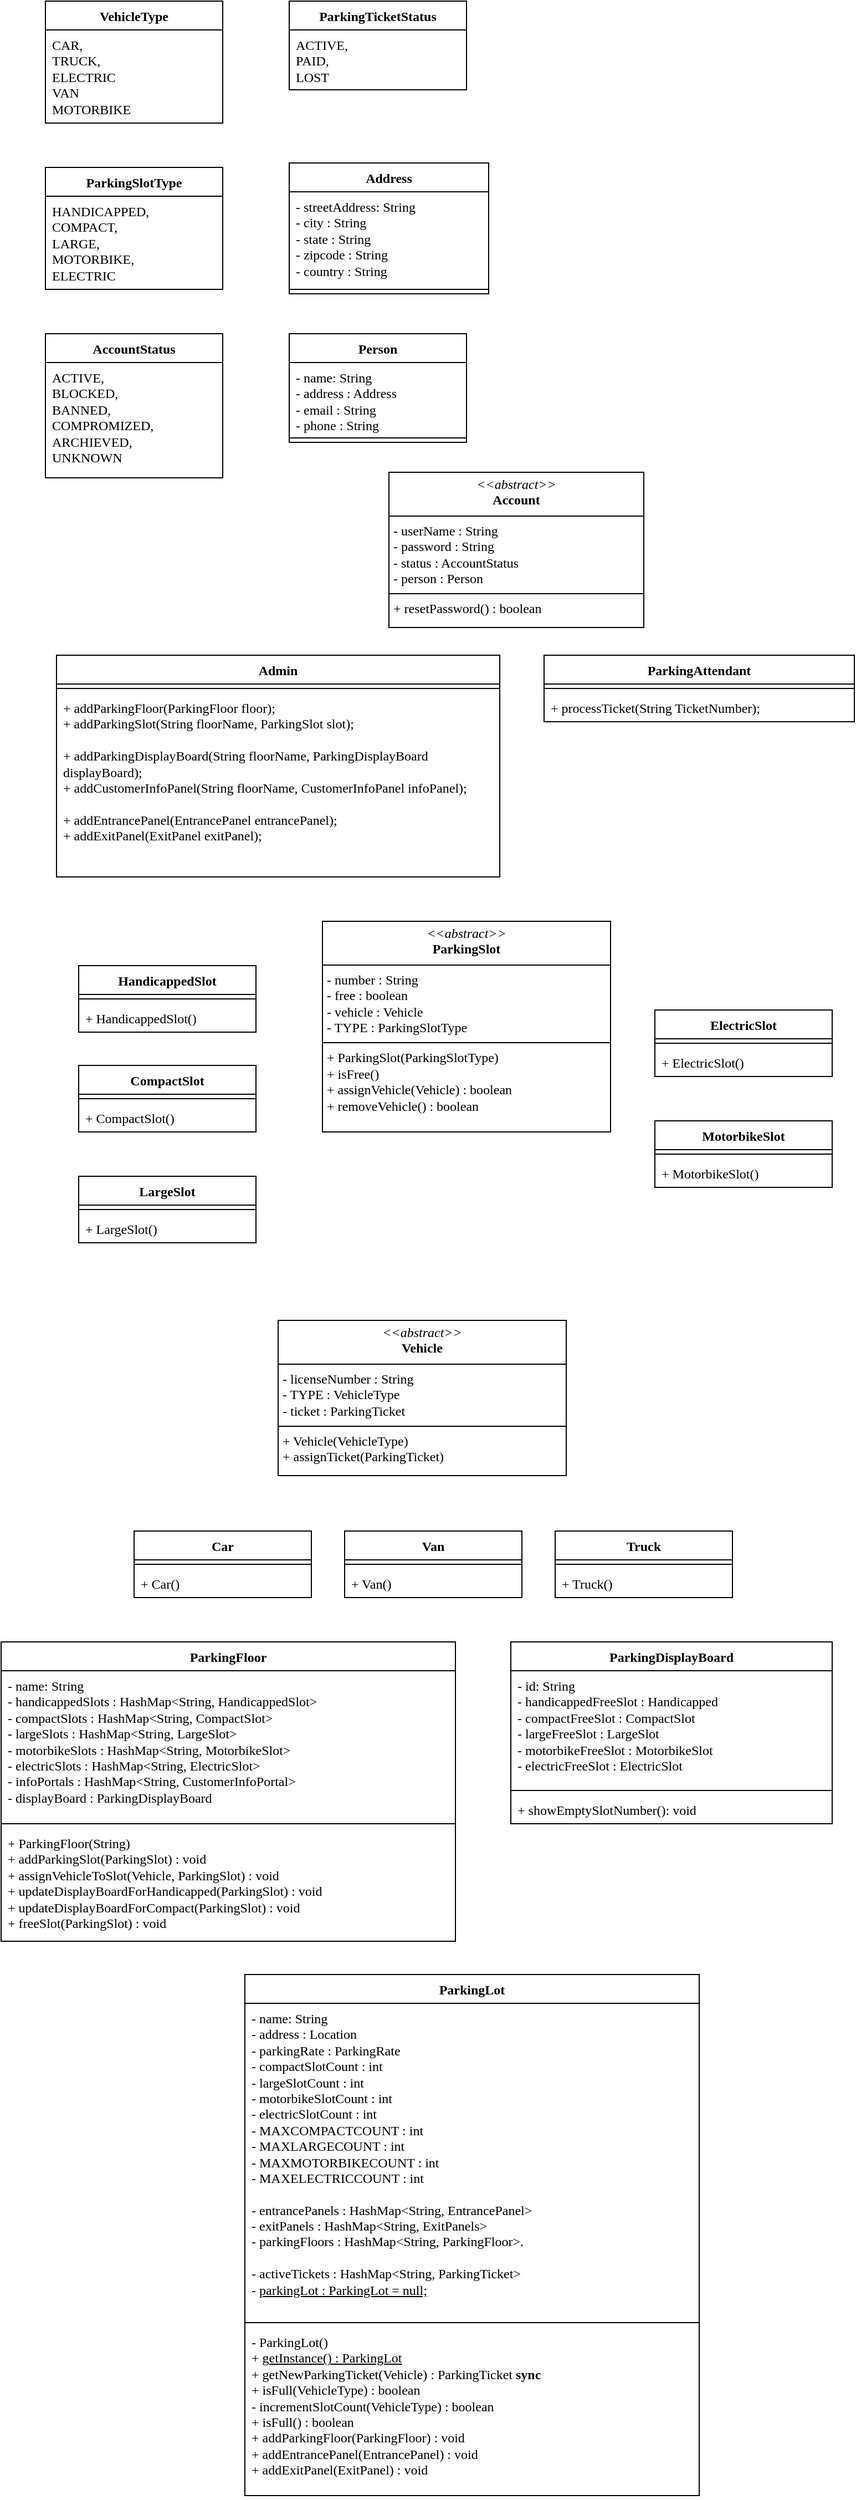 <mxfile version="26.0.16">
  <diagram name="Class Diagram" id="0">
    <mxGraphModel dx="1276" dy="543" grid="1" gridSize="10" guides="1" tooltips="1" connect="1" arrows="1" fold="1" page="1" pageScale="1" pageWidth="827" pageHeight="1169" math="0" shadow="0">
      <root>
        <mxCell id="0" />
        <mxCell id="1" parent="0" />
        <mxCell id="B5GOYlBywToklF38i-Kt-11" value="&lt;font face=&quot;Lucida Console&quot;&gt;VehicleType&lt;/font&gt;" style="swimlane;fontStyle=1;align=center;verticalAlign=top;childLayout=stackLayout;horizontal=1;startSize=26;horizontalStack=0;resizeParent=1;resizeParentMax=0;resizeLast=0;collapsible=1;marginBottom=0;whiteSpace=wrap;html=1;spacingLeft=4;spacingRight=4;fontFamily=Helvetica;fontSize=12;fontColor=default;fillColor=none;gradientColor=none;" vertex="1" parent="1">
          <mxGeometry x="60" y="20" width="160" height="110" as="geometry" />
        </mxCell>
        <mxCell id="B5GOYlBywToklF38i-Kt-12" value="&lt;font face=&quot;Lucida Console&quot;&gt;CAR,&lt;/font&gt;&lt;div&gt;&lt;font face=&quot;Lucida Console&quot;&gt;TRUCK,&lt;/font&gt;&lt;/div&gt;&lt;div&gt;&lt;font face=&quot;Lucida Console&quot;&gt;ELECTRIC&lt;/font&gt;&lt;/div&gt;&lt;div&gt;&lt;font face=&quot;Lucida Console&quot;&gt;VAN&lt;/font&gt;&lt;/div&gt;&lt;div&gt;&lt;font face=&quot;Lucida Console&quot;&gt;MOTORBIKE&lt;/font&gt;&lt;/div&gt;" style="text;strokeColor=none;fillColor=none;align=left;verticalAlign=top;spacingLeft=4;spacingRight=4;overflow=hidden;rotatable=0;points=[[0,0.5],[1,0.5]];portConstraint=eastwest;whiteSpace=wrap;html=1;fontFamily=Helvetica;fontSize=12;fontColor=default;" vertex="1" parent="B5GOYlBywToklF38i-Kt-11">
          <mxGeometry y="26" width="160" height="84" as="geometry" />
        </mxCell>
        <mxCell id="B5GOYlBywToklF38i-Kt-17" value="&lt;font face=&quot;Lucida Console&quot;&gt;ParkingSlotType&lt;/font&gt;" style="swimlane;fontStyle=1;align=center;verticalAlign=top;childLayout=stackLayout;horizontal=1;startSize=26;horizontalStack=0;resizeParent=1;resizeParentMax=0;resizeLast=0;collapsible=1;marginBottom=0;whiteSpace=wrap;html=1;spacingLeft=4;spacingRight=4;fontFamily=Helvetica;fontSize=12;fontColor=default;fillColor=none;gradientColor=none;" vertex="1" parent="1">
          <mxGeometry x="60" y="170" width="160" height="110" as="geometry" />
        </mxCell>
        <mxCell id="B5GOYlBywToklF38i-Kt-18" value="&lt;font face=&quot;Lucida Console&quot;&gt;HANDICAPPED,&lt;/font&gt;&lt;div&gt;&lt;font face=&quot;Lucida Console&quot;&gt;COMPACT,&lt;/font&gt;&lt;/div&gt;&lt;div&gt;&lt;font face=&quot;Lucida Console&quot;&gt;LARGE,&lt;/font&gt;&lt;/div&gt;&lt;div&gt;&lt;font face=&quot;Lucida Console&quot;&gt;MOTORBIKE,&lt;/font&gt;&lt;/div&gt;&lt;div&gt;&lt;font face=&quot;Lucida Console&quot;&gt;ELECTRIC&lt;/font&gt;&lt;/div&gt;" style="text;strokeColor=none;fillColor=none;align=left;verticalAlign=top;spacingLeft=4;spacingRight=4;overflow=hidden;rotatable=0;points=[[0,0.5],[1,0.5]];portConstraint=eastwest;whiteSpace=wrap;html=1;fontFamily=Helvetica;fontSize=12;fontColor=default;" vertex="1" parent="B5GOYlBywToklF38i-Kt-17">
          <mxGeometry y="26" width="160" height="84" as="geometry" />
        </mxCell>
        <mxCell id="B5GOYlBywToklF38i-Kt-19" value="&lt;font face=&quot;Lucida Console&quot;&gt;AccountStatus&lt;/font&gt;" style="swimlane;fontStyle=1;align=center;verticalAlign=top;childLayout=stackLayout;horizontal=1;startSize=26;horizontalStack=0;resizeParent=1;resizeParentMax=0;resizeLast=0;collapsible=1;marginBottom=0;whiteSpace=wrap;html=1;spacingLeft=4;spacingRight=4;fontFamily=Helvetica;fontSize=12;fontColor=default;fillColor=none;gradientColor=none;" vertex="1" parent="1">
          <mxGeometry x="60" y="320" width="160" height="130" as="geometry" />
        </mxCell>
        <mxCell id="B5GOYlBywToklF38i-Kt-20" value="&lt;font face=&quot;Lucida Console&quot;&gt;ACTIVE,&lt;/font&gt;&lt;div&gt;&lt;font face=&quot;Lucida Console&quot;&gt;BLOCKED,&lt;/font&gt;&lt;/div&gt;&lt;div&gt;&lt;font face=&quot;Lucida Console&quot;&gt;BANNED,&lt;/font&gt;&lt;/div&gt;&lt;div&gt;&lt;font face=&quot;Lucida Console&quot;&gt;COMPROMIZED,&lt;/font&gt;&lt;/div&gt;&lt;div&gt;&lt;font face=&quot;Lucida Console&quot;&gt;ARCHIEVED,&lt;/font&gt;&lt;/div&gt;&lt;div&gt;&lt;font face=&quot;Lucida Console&quot;&gt;UNKNOWN&lt;/font&gt;&lt;/div&gt;" style="text;strokeColor=none;fillColor=none;align=left;verticalAlign=top;spacingLeft=4;spacingRight=4;overflow=hidden;rotatable=0;points=[[0,0.5],[1,0.5]];portConstraint=eastwest;whiteSpace=wrap;html=1;fontFamily=Helvetica;fontSize=12;fontColor=default;" vertex="1" parent="B5GOYlBywToklF38i-Kt-19">
          <mxGeometry y="26" width="160" height="104" as="geometry" />
        </mxCell>
        <mxCell id="B5GOYlBywToklF38i-Kt-21" value="&lt;font face=&quot;Lucida Console&quot;&gt;ParkingTicketStatus&lt;/font&gt;" style="swimlane;fontStyle=1;align=center;verticalAlign=top;childLayout=stackLayout;horizontal=1;startSize=26;horizontalStack=0;resizeParent=1;resizeParentMax=0;resizeLast=0;collapsible=1;marginBottom=0;whiteSpace=wrap;html=1;spacingLeft=4;spacingRight=4;fontFamily=Helvetica;fontSize=12;fontColor=default;fillColor=none;gradientColor=none;" vertex="1" parent="1">
          <mxGeometry x="280" y="20" width="160" height="80" as="geometry" />
        </mxCell>
        <mxCell id="B5GOYlBywToklF38i-Kt-22" value="&lt;font face=&quot;Lucida Console&quot;&gt;ACTIVE,&lt;/font&gt;&lt;div&gt;&lt;font face=&quot;Lucida Console&quot;&gt;PAID,&lt;/font&gt;&lt;/div&gt;&lt;div&gt;&lt;font face=&quot;Lucida Console&quot;&gt;LOST&lt;/font&gt;&lt;/div&gt;" style="text;strokeColor=none;fillColor=none;align=left;verticalAlign=top;spacingLeft=4;spacingRight=4;overflow=hidden;rotatable=0;points=[[0,0.5],[1,0.5]];portConstraint=eastwest;whiteSpace=wrap;html=1;fontFamily=Helvetica;fontSize=12;fontColor=default;" vertex="1" parent="B5GOYlBywToklF38i-Kt-21">
          <mxGeometry y="26" width="160" height="54" as="geometry" />
        </mxCell>
        <mxCell id="B5GOYlBywToklF38i-Kt-23" value="&lt;font face=&quot;Lucida Console&quot;&gt;Address&lt;/font&gt;" style="swimlane;fontStyle=1;align=center;verticalAlign=top;childLayout=stackLayout;horizontal=1;startSize=26;horizontalStack=0;resizeParent=1;resizeParentMax=0;resizeLast=0;collapsible=1;marginBottom=0;whiteSpace=wrap;html=1;spacingLeft=4;spacingRight=4;fontFamily=Helvetica;fontSize=12;fontColor=default;fillColor=none;gradientColor=none;" vertex="1" parent="1">
          <mxGeometry x="280" y="166" width="180" height="118" as="geometry" />
        </mxCell>
        <mxCell id="B5GOYlBywToklF38i-Kt-24" value="&lt;font face=&quot;Lucida Console&quot;&gt;- streetAddress: String&lt;/font&gt;&lt;div&gt;&lt;font face=&quot;Lucida Console&quot;&gt;- city : String&lt;/font&gt;&lt;/div&gt;&lt;div&gt;&lt;font face=&quot;Lucida Console&quot;&gt;- state : String&lt;/font&gt;&lt;/div&gt;&lt;div&gt;&lt;font face=&quot;Lucida Console&quot;&gt;- zipcode : String&lt;/font&gt;&lt;/div&gt;&lt;div&gt;&lt;font face=&quot;Lucida Console&quot;&gt;- country : String&lt;/font&gt;&lt;/div&gt;" style="text;strokeColor=none;fillColor=none;align=left;verticalAlign=top;spacingLeft=4;spacingRight=4;overflow=hidden;rotatable=0;points=[[0,0.5],[1,0.5]];portConstraint=eastwest;whiteSpace=wrap;html=1;fontFamily=Helvetica;fontSize=12;fontColor=default;" vertex="1" parent="B5GOYlBywToklF38i-Kt-23">
          <mxGeometry y="26" width="180" height="84" as="geometry" />
        </mxCell>
        <mxCell id="B5GOYlBywToklF38i-Kt-25" value="" style="line;strokeWidth=1;fillColor=none;align=left;verticalAlign=middle;spacingTop=-1;spacingLeft=3;spacingRight=3;rotatable=0;labelPosition=right;points=[];portConstraint=eastwest;strokeColor=inherit;fontFamily=Helvetica;fontSize=12;fontColor=default;" vertex="1" parent="B5GOYlBywToklF38i-Kt-23">
          <mxGeometry y="110" width="180" height="8" as="geometry" />
        </mxCell>
        <mxCell id="B5GOYlBywToklF38i-Kt-27" value="&lt;font face=&quot;Lucida Console&quot;&gt;Person&lt;/font&gt;" style="swimlane;fontStyle=1;align=center;verticalAlign=top;childLayout=stackLayout;horizontal=1;startSize=26;horizontalStack=0;resizeParent=1;resizeParentMax=0;resizeLast=0;collapsible=1;marginBottom=0;whiteSpace=wrap;html=1;spacingLeft=4;spacingRight=4;fontFamily=Helvetica;fontSize=12;fontColor=default;fillColor=none;gradientColor=none;" vertex="1" parent="1">
          <mxGeometry x="280" y="320" width="160" height="98" as="geometry" />
        </mxCell>
        <mxCell id="B5GOYlBywToklF38i-Kt-28" value="&lt;font face=&quot;Lucida Console&quot;&gt;- name: String&lt;/font&gt;&lt;div&gt;&lt;font face=&quot;Lucida Console&quot;&gt;- address : Address&lt;/font&gt;&lt;/div&gt;&lt;div&gt;&lt;font face=&quot;Lucida Console&quot;&gt;- email : String&lt;/font&gt;&lt;/div&gt;&lt;div&gt;&lt;font face=&quot;Lucida Console&quot;&gt;- phone : String&lt;/font&gt;&lt;/div&gt;" style="text;strokeColor=none;fillColor=none;align=left;verticalAlign=top;spacingLeft=4;spacingRight=4;overflow=hidden;rotatable=0;points=[[0,0.5],[1,0.5]];portConstraint=eastwest;whiteSpace=wrap;html=1;fontFamily=Helvetica;fontSize=12;fontColor=default;" vertex="1" parent="B5GOYlBywToklF38i-Kt-27">
          <mxGeometry y="26" width="160" height="64" as="geometry" />
        </mxCell>
        <mxCell id="B5GOYlBywToklF38i-Kt-29" value="" style="line;strokeWidth=1;fillColor=none;align=left;verticalAlign=middle;spacingTop=-1;spacingLeft=3;spacingRight=3;rotatable=0;labelPosition=right;points=[];portConstraint=eastwest;strokeColor=inherit;fontFamily=Helvetica;fontSize=12;fontColor=default;" vertex="1" parent="B5GOYlBywToklF38i-Kt-27">
          <mxGeometry y="90" width="160" height="8" as="geometry" />
        </mxCell>
        <mxCell id="B5GOYlBywToklF38i-Kt-31" value="&lt;font face=&quot;Lucida Console&quot;&gt;ParkingAttendant&lt;/font&gt;" style="swimlane;fontStyle=1;align=center;verticalAlign=top;childLayout=stackLayout;horizontal=1;startSize=26;horizontalStack=0;resizeParent=1;resizeParentMax=0;resizeLast=0;collapsible=1;marginBottom=0;whiteSpace=wrap;html=1;spacingLeft=4;spacingRight=4;fontFamily=Helvetica;fontSize=12;fontColor=default;fillColor=none;gradientColor=none;" vertex="1" parent="1">
          <mxGeometry x="510" y="610" width="280" height="60" as="geometry" />
        </mxCell>
        <mxCell id="B5GOYlBywToklF38i-Kt-33" value="" style="line;strokeWidth=1;fillColor=none;align=left;verticalAlign=middle;spacingTop=-1;spacingLeft=3;spacingRight=3;rotatable=0;labelPosition=right;points=[];portConstraint=eastwest;strokeColor=inherit;fontFamily=Helvetica;fontSize=12;fontColor=default;" vertex="1" parent="B5GOYlBywToklF38i-Kt-31">
          <mxGeometry y="26" width="280" height="8" as="geometry" />
        </mxCell>
        <mxCell id="B5GOYlBywToklF38i-Kt-34" value="&lt;font face=&quot;Lucida Console&quot;&gt;+ processTicket(String TicketNumber);&lt;/font&gt;" style="text;strokeColor=none;fillColor=none;align=left;verticalAlign=top;spacingLeft=4;spacingRight=4;overflow=hidden;rotatable=0;points=[[0,0.5],[1,0.5]];portConstraint=eastwest;whiteSpace=wrap;html=1;fontFamily=Helvetica;fontSize=12;fontColor=default;" vertex="1" parent="B5GOYlBywToklF38i-Kt-31">
          <mxGeometry y="34" width="280" height="26" as="geometry" />
        </mxCell>
        <mxCell id="B5GOYlBywToklF38i-Kt-35" value="&lt;p style=&quot;margin:0px;margin-top:4px;text-align:center;&quot;&gt;&lt;font face=&quot;Lucida Console&quot;&gt;&lt;i&gt;&amp;lt;&amp;lt;abstract&amp;gt;&amp;gt;&lt;/i&gt;&lt;br&gt;&lt;b&gt;Account&lt;/b&gt;&lt;/font&gt;&lt;/p&gt;&lt;hr size=&quot;1&quot; style=&quot;border-style:solid;&quot;&gt;&lt;p style=&quot;margin:0px;margin-left:4px;&quot;&gt;&lt;font face=&quot;Lucida Console&quot;&gt;- userName : String&lt;br&gt;- password : String&lt;/font&gt;&lt;/p&gt;&lt;p style=&quot;margin:0px;margin-left:4px;&quot;&gt;&lt;font face=&quot;Lucida Console&quot;&gt;- status : AccountStatus&lt;/font&gt;&lt;/p&gt;&lt;p style=&quot;margin:0px;margin-left:4px;&quot;&gt;&lt;font face=&quot;Lucida Console&quot;&gt;- person : Person&lt;/font&gt;&lt;/p&gt;&lt;hr size=&quot;1&quot; style=&quot;border-style:solid;&quot;&gt;&lt;p style=&quot;margin:0px;margin-left:4px;&quot;&gt;&lt;font face=&quot;Lucida Console&quot;&gt;+ resetPassword() : boolean&lt;/font&gt;&lt;/p&gt;" style="verticalAlign=top;align=left;overflow=fill;html=1;whiteSpace=wrap;spacingLeft=4;spacingRight=4;fontFamily=Helvetica;fontSize=12;fontColor=default;fillColor=none;gradientColor=none;" vertex="1" parent="1">
          <mxGeometry x="370" y="445" width="230" height="140" as="geometry" />
        </mxCell>
        <mxCell id="B5GOYlBywToklF38i-Kt-36" value="&lt;font face=&quot;Lucida Console&quot;&gt;Admin&lt;/font&gt;" style="swimlane;fontStyle=1;align=center;verticalAlign=top;childLayout=stackLayout;horizontal=1;startSize=26;horizontalStack=0;resizeParent=1;resizeParentMax=0;resizeLast=0;collapsible=1;marginBottom=0;whiteSpace=wrap;html=1;spacingLeft=4;spacingRight=4;fontFamily=Helvetica;fontSize=12;fontColor=default;fillColor=none;gradientColor=none;" vertex="1" parent="1">
          <mxGeometry x="70" y="610" width="400" height="200" as="geometry" />
        </mxCell>
        <mxCell id="B5GOYlBywToklF38i-Kt-38" value="" style="line;strokeWidth=1;fillColor=none;align=left;verticalAlign=middle;spacingTop=-1;spacingLeft=3;spacingRight=3;rotatable=0;labelPosition=right;points=[];portConstraint=eastwest;strokeColor=inherit;fontFamily=Helvetica;fontSize=12;fontColor=default;" vertex="1" parent="B5GOYlBywToklF38i-Kt-36">
          <mxGeometry y="26" width="400" height="8" as="geometry" />
        </mxCell>
        <mxCell id="B5GOYlBywToklF38i-Kt-39" value="&lt;font face=&quot;Lucida Console&quot;&gt;+ addParkingFloor(ParkingFloor floor);&lt;/font&gt;&lt;div&gt;&lt;font face=&quot;Lucida Console&quot;&gt;+ addParkingSlot(String floorName, ParkingSlot slot);&lt;/font&gt;&lt;/div&gt;&lt;div&gt;&lt;font face=&quot;Lucida Console&quot;&gt;&lt;br&gt;&lt;/font&gt;&lt;/div&gt;&lt;div&gt;&lt;font face=&quot;Lucida Console&quot;&gt;+ addParkingDisplayBoard(String floorName, ParkingDisplayBoard displayBoard);&lt;/font&gt;&lt;/div&gt;&lt;div&gt;&lt;font face=&quot;Lucida Console&quot;&gt;+ addCustomerInfoPanel(String floorName, CustomerInfoPanel infoPanel);&lt;/font&gt;&lt;/div&gt;&lt;div&gt;&lt;font face=&quot;Lucida Console&quot;&gt;&lt;br&gt;&lt;/font&gt;&lt;/div&gt;&lt;div&gt;&lt;font face=&quot;Lucida Console&quot;&gt;+ addEntrancePanel(EntrancePanel entrancePanel);&lt;/font&gt;&lt;/div&gt;&lt;div&gt;&lt;font face=&quot;Lucida Console&quot;&gt;+ addExitPanel(ExitPanel exitPanel);&lt;/font&gt;&lt;/div&gt;" style="text;strokeColor=none;fillColor=none;align=left;verticalAlign=top;spacingLeft=4;spacingRight=4;overflow=hidden;rotatable=0;points=[[0,0.5],[1,0.5]];portConstraint=eastwest;whiteSpace=wrap;html=1;fontFamily=Helvetica;fontSize=12;fontColor=default;" vertex="1" parent="B5GOYlBywToklF38i-Kt-36">
          <mxGeometry y="34" width="400" height="166" as="geometry" />
        </mxCell>
        <mxCell id="B5GOYlBywToklF38i-Kt-40" value="&lt;p style=&quot;margin:0px;margin-top:4px;text-align:center;&quot;&gt;&lt;font face=&quot;Lucida Console&quot;&gt;&lt;i&gt;&amp;lt;&amp;lt;abstract&amp;gt;&amp;gt;&lt;/i&gt;&lt;br&gt;&lt;b&gt;ParkingSlot&lt;/b&gt;&lt;/font&gt;&lt;/p&gt;&lt;hr size=&quot;1&quot; style=&quot;border-style:solid;&quot;&gt;&lt;p style=&quot;margin:0px;margin-left:4px;&quot;&gt;&lt;font face=&quot;Lucida Console&quot;&gt;- number : String&lt;/font&gt;&lt;/p&gt;&lt;p style=&quot;margin:0px;margin-left:4px;&quot;&gt;&lt;font face=&quot;Lucida Console&quot;&gt;- free : boolean&lt;/font&gt;&lt;/p&gt;&lt;p style=&quot;margin:0px;margin-left:4px;&quot;&gt;&lt;font face=&quot;Lucida Console&quot;&gt;- vehicle : Vehicle&lt;/font&gt;&lt;/p&gt;&lt;p style=&quot;margin:0px;margin-left:4px;&quot;&gt;&lt;font face=&quot;Lucida Console&quot;&gt;- TYPE : ParkingSlotType&lt;/font&gt;&lt;/p&gt;&lt;hr size=&quot;1&quot; style=&quot;border-style:solid;&quot;&gt;&lt;p style=&quot;margin:0px;margin-left:4px;&quot;&gt;&lt;font face=&quot;Lucida Console&quot;&gt;+ ParkingSlot(ParkingSlotType)&lt;/font&gt;&lt;/p&gt;&lt;p style=&quot;margin:0px;margin-left:4px;&quot;&gt;&lt;font face=&quot;Lucida Console&quot;&gt;+ isFree()&lt;/font&gt;&lt;/p&gt;&lt;p style=&quot;margin:0px;margin-left:4px;&quot;&gt;&lt;font face=&quot;Lucida Console&quot;&gt;+ assignVehicle(Vehicle) : boolean&lt;/font&gt;&lt;/p&gt;&lt;p style=&quot;margin:0px;margin-left:4px;&quot;&gt;&lt;font face=&quot;Lucida Console&quot;&gt;+ removeVehicle() : boolean&lt;/font&gt;&lt;/p&gt;&lt;p style=&quot;margin:0px;margin-left:4px;&quot;&gt;&lt;font face=&quot;Lucida Console&quot;&gt;&lt;br&gt;&lt;/font&gt;&lt;/p&gt;&lt;p style=&quot;margin:0px;margin-left:4px;&quot;&gt;&lt;font face=&quot;Lucida Console&quot;&gt;&lt;br&gt;&lt;/font&gt;&lt;/p&gt;" style="verticalAlign=top;align=left;overflow=fill;html=1;whiteSpace=wrap;spacingLeft=4;spacingRight=4;fontFamily=Helvetica;fontSize=12;fontColor=default;fillColor=none;gradientColor=none;" vertex="1" parent="1">
          <mxGeometry x="310" y="850" width="260" height="190" as="geometry" />
        </mxCell>
        <mxCell id="B5GOYlBywToklF38i-Kt-41" value="&lt;font face=&quot;Lucida Console&quot;&gt;HandicappedSlot&lt;/font&gt;" style="swimlane;fontStyle=1;align=center;verticalAlign=top;childLayout=stackLayout;horizontal=1;startSize=26;horizontalStack=0;resizeParent=1;resizeParentMax=0;resizeLast=0;collapsible=1;marginBottom=0;whiteSpace=wrap;html=1;spacingLeft=4;spacingRight=4;fontFamily=Helvetica;fontSize=12;fontColor=default;fillColor=none;gradientColor=none;" vertex="1" parent="1">
          <mxGeometry x="90" y="890" width="160" height="60" as="geometry" />
        </mxCell>
        <mxCell id="B5GOYlBywToklF38i-Kt-43" value="" style="line;strokeWidth=1;fillColor=none;align=left;verticalAlign=middle;spacingTop=-1;spacingLeft=3;spacingRight=3;rotatable=0;labelPosition=right;points=[];portConstraint=eastwest;strokeColor=inherit;fontFamily=Helvetica;fontSize=12;fontColor=default;" vertex="1" parent="B5GOYlBywToklF38i-Kt-41">
          <mxGeometry y="26" width="160" height="8" as="geometry" />
        </mxCell>
        <mxCell id="B5GOYlBywToklF38i-Kt-44" value="&lt;font face=&quot;Lucida Console&quot;&gt;+ HandicappedSlot()&lt;/font&gt;" style="text;strokeColor=none;fillColor=none;align=left;verticalAlign=top;spacingLeft=4;spacingRight=4;overflow=hidden;rotatable=0;points=[[0,0.5],[1,0.5]];portConstraint=eastwest;whiteSpace=wrap;html=1;fontFamily=Helvetica;fontSize=12;fontColor=default;" vertex="1" parent="B5GOYlBywToklF38i-Kt-41">
          <mxGeometry y="34" width="160" height="26" as="geometry" />
        </mxCell>
        <mxCell id="B5GOYlBywToklF38i-Kt-45" value="&lt;font face=&quot;Lucida Console&quot;&gt;CompactSlot&lt;/font&gt;" style="swimlane;fontStyle=1;align=center;verticalAlign=top;childLayout=stackLayout;horizontal=1;startSize=26;horizontalStack=0;resizeParent=1;resizeParentMax=0;resizeLast=0;collapsible=1;marginBottom=0;whiteSpace=wrap;html=1;spacingLeft=4;spacingRight=4;fontFamily=Helvetica;fontSize=12;fontColor=default;fillColor=none;gradientColor=none;" vertex="1" parent="1">
          <mxGeometry x="90" y="980" width="160" height="60" as="geometry" />
        </mxCell>
        <mxCell id="B5GOYlBywToklF38i-Kt-46" value="" style="line;strokeWidth=1;fillColor=none;align=left;verticalAlign=middle;spacingTop=-1;spacingLeft=3;spacingRight=3;rotatable=0;labelPosition=right;points=[];portConstraint=eastwest;strokeColor=inherit;fontFamily=Helvetica;fontSize=12;fontColor=default;" vertex="1" parent="B5GOYlBywToklF38i-Kt-45">
          <mxGeometry y="26" width="160" height="8" as="geometry" />
        </mxCell>
        <mxCell id="B5GOYlBywToklF38i-Kt-47" value="&lt;font face=&quot;Lucida Console&quot;&gt;+ CompactSlot()&lt;/font&gt;" style="text;strokeColor=none;fillColor=none;align=left;verticalAlign=top;spacingLeft=4;spacingRight=4;overflow=hidden;rotatable=0;points=[[0,0.5],[1,0.5]];portConstraint=eastwest;whiteSpace=wrap;html=1;fontFamily=Helvetica;fontSize=12;fontColor=default;" vertex="1" parent="B5GOYlBywToklF38i-Kt-45">
          <mxGeometry y="34" width="160" height="26" as="geometry" />
        </mxCell>
        <mxCell id="B5GOYlBywToklF38i-Kt-48" value="&lt;font face=&quot;Lucida Console&quot;&gt;LargeSlot&lt;/font&gt;" style="swimlane;fontStyle=1;align=center;verticalAlign=top;childLayout=stackLayout;horizontal=1;startSize=26;horizontalStack=0;resizeParent=1;resizeParentMax=0;resizeLast=0;collapsible=1;marginBottom=0;whiteSpace=wrap;html=1;spacingLeft=4;spacingRight=4;fontFamily=Helvetica;fontSize=12;fontColor=default;fillColor=none;gradientColor=none;" vertex="1" parent="1">
          <mxGeometry x="90" y="1080" width="160" height="60" as="geometry" />
        </mxCell>
        <mxCell id="B5GOYlBywToklF38i-Kt-49" value="" style="line;strokeWidth=1;fillColor=none;align=left;verticalAlign=middle;spacingTop=-1;spacingLeft=3;spacingRight=3;rotatable=0;labelPosition=right;points=[];portConstraint=eastwest;strokeColor=inherit;fontFamily=Helvetica;fontSize=12;fontColor=default;" vertex="1" parent="B5GOYlBywToklF38i-Kt-48">
          <mxGeometry y="26" width="160" height="8" as="geometry" />
        </mxCell>
        <mxCell id="B5GOYlBywToklF38i-Kt-50" value="&lt;font face=&quot;Lucida Console&quot;&gt;+ LargeSlot()&lt;/font&gt;" style="text;strokeColor=none;fillColor=none;align=left;verticalAlign=top;spacingLeft=4;spacingRight=4;overflow=hidden;rotatable=0;points=[[0,0.5],[1,0.5]];portConstraint=eastwest;whiteSpace=wrap;html=1;fontFamily=Helvetica;fontSize=12;fontColor=default;" vertex="1" parent="B5GOYlBywToklF38i-Kt-48">
          <mxGeometry y="34" width="160" height="26" as="geometry" />
        </mxCell>
        <mxCell id="B5GOYlBywToklF38i-Kt-51" value="&lt;font face=&quot;Lucida Console&quot;&gt;MotorbikeSlot&lt;/font&gt;" style="swimlane;fontStyle=1;align=center;verticalAlign=top;childLayout=stackLayout;horizontal=1;startSize=26;horizontalStack=0;resizeParent=1;resizeParentMax=0;resizeLast=0;collapsible=1;marginBottom=0;whiteSpace=wrap;html=1;spacingLeft=4;spacingRight=4;fontFamily=Helvetica;fontSize=12;fontColor=default;fillColor=none;gradientColor=none;" vertex="1" parent="1">
          <mxGeometry x="610" y="1030" width="160" height="60" as="geometry" />
        </mxCell>
        <mxCell id="B5GOYlBywToklF38i-Kt-52" value="" style="line;strokeWidth=1;fillColor=none;align=left;verticalAlign=middle;spacingTop=-1;spacingLeft=3;spacingRight=3;rotatable=0;labelPosition=right;points=[];portConstraint=eastwest;strokeColor=inherit;fontFamily=Helvetica;fontSize=12;fontColor=default;" vertex="1" parent="B5GOYlBywToklF38i-Kt-51">
          <mxGeometry y="26" width="160" height="8" as="geometry" />
        </mxCell>
        <mxCell id="B5GOYlBywToklF38i-Kt-53" value="&lt;font face=&quot;Lucida Console&quot;&gt;+ MotorbikeSlot()&lt;/font&gt;" style="text;strokeColor=none;fillColor=none;align=left;verticalAlign=top;spacingLeft=4;spacingRight=4;overflow=hidden;rotatable=0;points=[[0,0.5],[1,0.5]];portConstraint=eastwest;whiteSpace=wrap;html=1;fontFamily=Helvetica;fontSize=12;fontColor=default;" vertex="1" parent="B5GOYlBywToklF38i-Kt-51">
          <mxGeometry y="34" width="160" height="26" as="geometry" />
        </mxCell>
        <mxCell id="B5GOYlBywToklF38i-Kt-54" value="&lt;font face=&quot;Lucida Console&quot;&gt;ElectricSlot&lt;/font&gt;" style="swimlane;fontStyle=1;align=center;verticalAlign=top;childLayout=stackLayout;horizontal=1;startSize=26;horizontalStack=0;resizeParent=1;resizeParentMax=0;resizeLast=0;collapsible=1;marginBottom=0;whiteSpace=wrap;html=1;spacingLeft=4;spacingRight=4;fontFamily=Helvetica;fontSize=12;fontColor=default;fillColor=none;gradientColor=none;" vertex="1" parent="1">
          <mxGeometry x="610" y="930" width="160" height="60" as="geometry" />
        </mxCell>
        <mxCell id="B5GOYlBywToklF38i-Kt-55" value="" style="line;strokeWidth=1;fillColor=none;align=left;verticalAlign=middle;spacingTop=-1;spacingLeft=3;spacingRight=3;rotatable=0;labelPosition=right;points=[];portConstraint=eastwest;strokeColor=inherit;fontFamily=Helvetica;fontSize=12;fontColor=default;" vertex="1" parent="B5GOYlBywToklF38i-Kt-54">
          <mxGeometry y="26" width="160" height="8" as="geometry" />
        </mxCell>
        <mxCell id="B5GOYlBywToklF38i-Kt-56" value="&lt;font face=&quot;Lucida Console&quot;&gt;+ ElectricSlot()&lt;/font&gt;" style="text;strokeColor=none;fillColor=none;align=left;verticalAlign=top;spacingLeft=4;spacingRight=4;overflow=hidden;rotatable=0;points=[[0,0.5],[1,0.5]];portConstraint=eastwest;whiteSpace=wrap;html=1;fontFamily=Helvetica;fontSize=12;fontColor=default;" vertex="1" parent="B5GOYlBywToklF38i-Kt-54">
          <mxGeometry y="34" width="160" height="26" as="geometry" />
        </mxCell>
        <mxCell id="B5GOYlBywToklF38i-Kt-57" value="&lt;p style=&quot;margin:0px;margin-top:4px;text-align:center;&quot;&gt;&lt;font face=&quot;Lucida Console&quot;&gt;&lt;i&gt;&amp;lt;&amp;lt;abstract&amp;gt;&amp;gt;&lt;/i&gt;&lt;br&gt;&lt;b&gt;Vehicle&lt;/b&gt;&lt;/font&gt;&lt;/p&gt;&lt;hr size=&quot;1&quot; style=&quot;border-style:solid;&quot;&gt;&lt;p style=&quot;margin:0px;margin-left:4px;&quot;&gt;&lt;font face=&quot;Lucida Console&quot;&gt;- licenseNumber : String&lt;br&gt;&lt;/font&gt;&lt;/p&gt;&lt;p style=&quot;margin:0px;margin-left:4px;&quot;&gt;&lt;font face=&quot;Lucida Console&quot;&gt;- TYPE : VehicleType&lt;/font&gt;&lt;/p&gt;&lt;p style=&quot;margin:0px;margin-left:4px;&quot;&gt;&lt;font face=&quot;Lucida Console&quot;&gt;- ticket : ParkingTicket&lt;/font&gt;&lt;/p&gt;&lt;hr size=&quot;1&quot; style=&quot;border-style:solid;&quot;&gt;&lt;p style=&quot;margin:0px;margin-left:4px;&quot;&gt;&lt;font face=&quot;Lucida Console&quot;&gt;+ Vehicle(VehicleType)&lt;/font&gt;&lt;/p&gt;&lt;p style=&quot;margin:0px;margin-left:4px;&quot;&gt;&lt;font face=&quot;Lucida Console&quot;&gt;+ assignTicket(ParkingTicket)&lt;/font&gt;&lt;/p&gt;&lt;p style=&quot;margin:0px;margin-left:4px;&quot;&gt;&lt;font face=&quot;Lucida Console&quot;&gt;&lt;br&gt;&lt;/font&gt;&lt;/p&gt;" style="verticalAlign=top;align=left;overflow=fill;html=1;whiteSpace=wrap;spacingLeft=4;spacingRight=4;fontFamily=Helvetica;fontSize=12;fontColor=default;fillColor=none;gradientColor=none;" vertex="1" parent="1">
          <mxGeometry x="270" y="1210" width="260" height="140" as="geometry" />
        </mxCell>
        <mxCell id="B5GOYlBywToklF38i-Kt-58" value="&lt;font face=&quot;Lucida Console&quot;&gt;Car&lt;/font&gt;" style="swimlane;fontStyle=1;align=center;verticalAlign=top;childLayout=stackLayout;horizontal=1;startSize=26;horizontalStack=0;resizeParent=1;resizeParentMax=0;resizeLast=0;collapsible=1;marginBottom=0;whiteSpace=wrap;html=1;spacingLeft=4;spacingRight=4;fontFamily=Helvetica;fontSize=12;fontColor=default;fillColor=none;gradientColor=none;" vertex="1" parent="1">
          <mxGeometry x="140" y="1400" width="160" height="60" as="geometry" />
        </mxCell>
        <mxCell id="B5GOYlBywToklF38i-Kt-60" value="" style="line;strokeWidth=1;fillColor=none;align=left;verticalAlign=middle;spacingTop=-1;spacingLeft=3;spacingRight=3;rotatable=0;labelPosition=right;points=[];portConstraint=eastwest;strokeColor=inherit;fontFamily=Helvetica;fontSize=12;fontColor=default;" vertex="1" parent="B5GOYlBywToklF38i-Kt-58">
          <mxGeometry y="26" width="160" height="8" as="geometry" />
        </mxCell>
        <mxCell id="B5GOYlBywToklF38i-Kt-61" value="&lt;font face=&quot;Lucida Console&quot;&gt;+ Car()&lt;/font&gt;" style="text;strokeColor=none;fillColor=none;align=left;verticalAlign=top;spacingLeft=4;spacingRight=4;overflow=hidden;rotatable=0;points=[[0,0.5],[1,0.5]];portConstraint=eastwest;whiteSpace=wrap;html=1;fontFamily=Helvetica;fontSize=12;fontColor=default;" vertex="1" parent="B5GOYlBywToklF38i-Kt-58">
          <mxGeometry y="34" width="160" height="26" as="geometry" />
        </mxCell>
        <mxCell id="B5GOYlBywToklF38i-Kt-62" value="&lt;font face=&quot;Lucida Console&quot;&gt;Van&lt;/font&gt;" style="swimlane;fontStyle=1;align=center;verticalAlign=top;childLayout=stackLayout;horizontal=1;startSize=26;horizontalStack=0;resizeParent=1;resizeParentMax=0;resizeLast=0;collapsible=1;marginBottom=0;whiteSpace=wrap;html=1;spacingLeft=4;spacingRight=4;fontFamily=Helvetica;fontSize=12;fontColor=default;fillColor=none;gradientColor=none;" vertex="1" parent="1">
          <mxGeometry x="330" y="1400" width="160" height="60" as="geometry" />
        </mxCell>
        <mxCell id="B5GOYlBywToklF38i-Kt-63" value="" style="line;strokeWidth=1;fillColor=none;align=left;verticalAlign=middle;spacingTop=-1;spacingLeft=3;spacingRight=3;rotatable=0;labelPosition=right;points=[];portConstraint=eastwest;strokeColor=inherit;fontFamily=Helvetica;fontSize=12;fontColor=default;" vertex="1" parent="B5GOYlBywToklF38i-Kt-62">
          <mxGeometry y="26" width="160" height="8" as="geometry" />
        </mxCell>
        <mxCell id="B5GOYlBywToklF38i-Kt-64" value="&lt;font face=&quot;Lucida Console&quot;&gt;+ Van()&lt;/font&gt;" style="text;strokeColor=none;fillColor=none;align=left;verticalAlign=top;spacingLeft=4;spacingRight=4;overflow=hidden;rotatable=0;points=[[0,0.5],[1,0.5]];portConstraint=eastwest;whiteSpace=wrap;html=1;fontFamily=Helvetica;fontSize=12;fontColor=default;" vertex="1" parent="B5GOYlBywToklF38i-Kt-62">
          <mxGeometry y="34" width="160" height="26" as="geometry" />
        </mxCell>
        <mxCell id="B5GOYlBywToklF38i-Kt-65" value="&lt;font face=&quot;Lucida Console&quot;&gt;Truck&lt;/font&gt;" style="swimlane;fontStyle=1;align=center;verticalAlign=top;childLayout=stackLayout;horizontal=1;startSize=26;horizontalStack=0;resizeParent=1;resizeParentMax=0;resizeLast=0;collapsible=1;marginBottom=0;whiteSpace=wrap;html=1;spacingLeft=4;spacingRight=4;fontFamily=Helvetica;fontSize=12;fontColor=default;fillColor=none;gradientColor=none;" vertex="1" parent="1">
          <mxGeometry x="520" y="1400" width="160" height="60" as="geometry" />
        </mxCell>
        <mxCell id="B5GOYlBywToklF38i-Kt-66" value="" style="line;strokeWidth=1;fillColor=none;align=left;verticalAlign=middle;spacingTop=-1;spacingLeft=3;spacingRight=3;rotatable=0;labelPosition=right;points=[];portConstraint=eastwest;strokeColor=inherit;fontFamily=Helvetica;fontSize=12;fontColor=default;" vertex="1" parent="B5GOYlBywToklF38i-Kt-65">
          <mxGeometry y="26" width="160" height="8" as="geometry" />
        </mxCell>
        <mxCell id="B5GOYlBywToklF38i-Kt-67" value="&lt;font face=&quot;Lucida Console&quot;&gt;+ Truck()&lt;/font&gt;" style="text;strokeColor=none;fillColor=none;align=left;verticalAlign=top;spacingLeft=4;spacingRight=4;overflow=hidden;rotatable=0;points=[[0,0.5],[1,0.5]];portConstraint=eastwest;whiteSpace=wrap;html=1;fontFamily=Helvetica;fontSize=12;fontColor=default;" vertex="1" parent="B5GOYlBywToklF38i-Kt-65">
          <mxGeometry y="34" width="160" height="26" as="geometry" />
        </mxCell>
        <mxCell id="B5GOYlBywToklF38i-Kt-68" value="&lt;font face=&quot;Lucida Console&quot;&gt;ParkingFloor&lt;/font&gt;" style="swimlane;fontStyle=1;align=center;verticalAlign=top;childLayout=stackLayout;horizontal=1;startSize=26;horizontalStack=0;resizeParent=1;resizeParentMax=0;resizeLast=0;collapsible=1;marginBottom=0;whiteSpace=wrap;html=1;spacingLeft=4;spacingRight=4;fontFamily=Helvetica;fontSize=12;fontColor=default;fillColor=none;gradientColor=none;" vertex="1" parent="1">
          <mxGeometry x="20" y="1500" width="410" height="270" as="geometry" />
        </mxCell>
        <mxCell id="B5GOYlBywToklF38i-Kt-69" value="&lt;font face=&quot;Lucida Console&quot;&gt;- name: String&lt;/font&gt;&lt;div&gt;&lt;font face=&quot;Lucida Console&quot;&gt;- handicappedSlots : HashMap&amp;lt;String, HandicappedSlot&amp;gt;&lt;/font&gt;&lt;/div&gt;&lt;div&gt;&lt;font face=&quot;Lucida Console&quot;&gt;- compactSlots : HashMap&amp;lt;String, CompactSlot&amp;gt;&lt;/font&gt;&lt;/div&gt;&lt;div&gt;&lt;font face=&quot;Lucida Console&quot;&gt;- largeSlots : HashMap&amp;lt;String, LargeSlot&amp;gt;&lt;/font&gt;&lt;/div&gt;&lt;div&gt;&lt;font face=&quot;Lucida Console&quot;&gt;- motorbikeSlots : HashMap&amp;lt;String, MotorbikeSlot&amp;gt;&lt;/font&gt;&lt;/div&gt;&lt;div&gt;&lt;font face=&quot;Lucida Console&quot;&gt;- electricSlots : HashMap&amp;lt;String, ElectricSlot&amp;gt;&lt;/font&gt;&lt;/div&gt;&lt;div&gt;&lt;font face=&quot;Lucida Console&quot;&gt;- infoPortals : HashMap&amp;lt;String, CustomerInfoPortal&amp;gt;&lt;/font&gt;&lt;/div&gt;&lt;div&gt;&lt;font face=&quot;Lucida Console&quot;&gt;- displayBoard : ParkingDisplayBoard&lt;/font&gt;&lt;/div&gt;" style="text;strokeColor=none;fillColor=none;align=left;verticalAlign=top;spacingLeft=4;spacingRight=4;overflow=hidden;rotatable=0;points=[[0,0.5],[1,0.5]];portConstraint=eastwest;whiteSpace=wrap;html=1;fontFamily=Helvetica;fontSize=12;fontColor=default;" vertex="1" parent="B5GOYlBywToklF38i-Kt-68">
          <mxGeometry y="26" width="410" height="134" as="geometry" />
        </mxCell>
        <mxCell id="B5GOYlBywToklF38i-Kt-70" value="" style="line;strokeWidth=1;fillColor=none;align=left;verticalAlign=middle;spacingTop=-1;spacingLeft=3;spacingRight=3;rotatable=0;labelPosition=right;points=[];portConstraint=eastwest;strokeColor=inherit;fontFamily=Helvetica;fontSize=12;fontColor=default;" vertex="1" parent="B5GOYlBywToklF38i-Kt-68">
          <mxGeometry y="160" width="410" height="8" as="geometry" />
        </mxCell>
        <mxCell id="B5GOYlBywToklF38i-Kt-71" value="&lt;font face=&quot;Lucida Console&quot;&gt;+ ParkingFloor(String)&lt;/font&gt;&lt;div&gt;&lt;font face=&quot;Lucida Console&quot;&gt;+ addParkingSlot(ParkingSlot) : void&lt;/font&gt;&lt;/div&gt;&lt;div&gt;&lt;font face=&quot;Lucida Console&quot;&gt;+ assignVehicleToSlot(Vehicle, ParkingSlot) : void&lt;/font&gt;&lt;/div&gt;&lt;div&gt;&lt;font face=&quot;Lucida Console&quot;&gt;+ updateDisplayBoardForHandicapped(ParkingSlot) : void&lt;/font&gt;&lt;/div&gt;&lt;div&gt;&lt;font face=&quot;Lucida Console&quot;&gt;+ updateDisplayBoardForCompact(ParkingSlot) : void&lt;/font&gt;&lt;/div&gt;&lt;div&gt;&lt;font face=&quot;Lucida Console&quot;&gt;+ freeSlot(ParkingSlot) : void&lt;/font&gt;&lt;/div&gt;" style="text;strokeColor=none;fillColor=none;align=left;verticalAlign=top;spacingLeft=4;spacingRight=4;overflow=hidden;rotatable=0;points=[[0,0.5],[1,0.5]];portConstraint=eastwest;whiteSpace=wrap;html=1;fontFamily=Helvetica;fontSize=12;fontColor=default;" vertex="1" parent="B5GOYlBywToklF38i-Kt-68">
          <mxGeometry y="168" width="410" height="102" as="geometry" />
        </mxCell>
        <mxCell id="B5GOYlBywToklF38i-Kt-72" value="&lt;font face=&quot;Lucida Console&quot;&gt;ParkingDisplayBoard&lt;/font&gt;" style="swimlane;fontStyle=1;align=center;verticalAlign=top;childLayout=stackLayout;horizontal=1;startSize=26;horizontalStack=0;resizeParent=1;resizeParentMax=0;resizeLast=0;collapsible=1;marginBottom=0;whiteSpace=wrap;html=1;spacingLeft=4;spacingRight=4;fontFamily=Helvetica;fontSize=12;fontColor=default;fillColor=none;gradientColor=none;" vertex="1" parent="1">
          <mxGeometry x="480" y="1500" width="290" height="164" as="geometry" />
        </mxCell>
        <mxCell id="B5GOYlBywToklF38i-Kt-73" value="&lt;font face=&quot;Lucida Console&quot;&gt;- id: String&lt;/font&gt;&lt;div&gt;&lt;font face=&quot;Lucida Console&quot;&gt;- handicappedFreeSlot : Handicapped&lt;/font&gt;&lt;/div&gt;&lt;div&gt;&lt;font face=&quot;Lucida Console&quot;&gt;- compactFreeSlot : CompactSlot&lt;/font&gt;&lt;/div&gt;&lt;div&gt;&lt;font face=&quot;Lucida Console&quot;&gt;- largeFreeSlot : LargeSlot&lt;/font&gt;&lt;/div&gt;&lt;div&gt;&lt;font face=&quot;Lucida Console&quot;&gt;- motorbikeFreeSlot : MotorbikeSlot&lt;/font&gt;&lt;/div&gt;&lt;div&gt;&lt;font face=&quot;Lucida Console&quot;&gt;- electricFreeSlot : ElectricSlot&lt;/font&gt;&lt;/div&gt;&lt;div&gt;&lt;font face=&quot;Lucida Console&quot;&gt;&lt;br&gt;&lt;/font&gt;&lt;/div&gt;" style="text;strokeColor=none;fillColor=none;align=left;verticalAlign=top;spacingLeft=4;spacingRight=4;overflow=hidden;rotatable=0;points=[[0,0.5],[1,0.5]];portConstraint=eastwest;whiteSpace=wrap;html=1;fontFamily=Helvetica;fontSize=12;fontColor=default;" vertex="1" parent="B5GOYlBywToklF38i-Kt-72">
          <mxGeometry y="26" width="290" height="104" as="geometry" />
        </mxCell>
        <mxCell id="B5GOYlBywToklF38i-Kt-74" value="" style="line;strokeWidth=1;fillColor=none;align=left;verticalAlign=middle;spacingTop=-1;spacingLeft=3;spacingRight=3;rotatable=0;labelPosition=right;points=[];portConstraint=eastwest;strokeColor=inherit;fontFamily=Helvetica;fontSize=12;fontColor=default;" vertex="1" parent="B5GOYlBywToklF38i-Kt-72">
          <mxGeometry y="130" width="290" height="8" as="geometry" />
        </mxCell>
        <mxCell id="B5GOYlBywToklF38i-Kt-75" value="&lt;font face=&quot;Lucida Console&quot;&gt;+ showEmptySlotNumber(): void&lt;/font&gt;" style="text;strokeColor=none;fillColor=none;align=left;verticalAlign=top;spacingLeft=4;spacingRight=4;overflow=hidden;rotatable=0;points=[[0,0.5],[1,0.5]];portConstraint=eastwest;whiteSpace=wrap;html=1;fontFamily=Helvetica;fontSize=12;fontColor=default;" vertex="1" parent="B5GOYlBywToklF38i-Kt-72">
          <mxGeometry y="138" width="290" height="26" as="geometry" />
        </mxCell>
        <mxCell id="B5GOYlBywToklF38i-Kt-76" value="&lt;font face=&quot;Lucida Console&quot;&gt;ParkingLot&lt;/font&gt;" style="swimlane;fontStyle=1;align=center;verticalAlign=top;childLayout=stackLayout;horizontal=1;startSize=26;horizontalStack=0;resizeParent=1;resizeParentMax=0;resizeLast=0;collapsible=1;marginBottom=0;whiteSpace=wrap;html=1;spacingLeft=4;spacingRight=4;fontFamily=Helvetica;fontSize=12;fontColor=default;fillColor=none;gradientColor=none;" vertex="1" parent="1">
          <mxGeometry x="240" y="1800" width="410" height="470" as="geometry" />
        </mxCell>
        <mxCell id="B5GOYlBywToklF38i-Kt-77" value="&lt;font face=&quot;Lucida Console&quot;&gt;- name: String&lt;/font&gt;&lt;div&gt;&lt;font face=&quot;Lucida Console&quot;&gt;- address : Location&lt;/font&gt;&lt;/div&gt;&lt;div&gt;&lt;font face=&quot;Lucida Console&quot;&gt;- parkingRate : ParkingRate&lt;/font&gt;&lt;/div&gt;&lt;div&gt;&lt;font face=&quot;Lucida Console&quot;&gt;- compactSlotCount : int&lt;/font&gt;&lt;/div&gt;&lt;div&gt;&lt;font face=&quot;Lucida Console&quot;&gt;- largeSlotCount : int&lt;/font&gt;&lt;/div&gt;&lt;div&gt;&lt;font face=&quot;Lucida Console&quot;&gt;- motorbikeSlotCount : int&lt;/font&gt;&lt;/div&gt;&lt;div&gt;&lt;font face=&quot;Lucida Console&quot;&gt;- electricSlotCount : int&lt;/font&gt;&lt;/div&gt;&lt;div&gt;&lt;font face=&quot;Lucida Console&quot;&gt;- MAXCOMPACTCOUNT : int&lt;/font&gt;&lt;/div&gt;&lt;div&gt;&lt;font face=&quot;Lucida Console&quot;&gt;- MAXLARGECOUNT : int&lt;/font&gt;&lt;/div&gt;&lt;div&gt;&lt;font face=&quot;Lucida Console&quot;&gt;- MAXMOTORBIKECOUNT : int&lt;/font&gt;&lt;/div&gt;&lt;div&gt;&lt;font face=&quot;Lucida Console&quot;&gt;- MAXELECTRICCOUNT : int&lt;/font&gt;&lt;/div&gt;&lt;div&gt;&lt;font face=&quot;Lucida Console&quot;&gt;&lt;br&gt;&lt;/font&gt;&lt;/div&gt;&lt;div&gt;&lt;font face=&quot;Lucida Console&quot;&gt;- entrancePanels : HashMap&amp;lt;String, EntrancePanel&amp;gt;&lt;/font&gt;&lt;/div&gt;&lt;div&gt;&lt;font face=&quot;Lucida Console&quot;&gt;- exitPanels : HashMap&amp;lt;String, ExitPanels&amp;gt;&lt;/font&gt;&lt;/div&gt;&lt;div&gt;&lt;font face=&quot;Lucida Console&quot;&gt;- parkingFloors : HashMap&amp;lt;String, ParkingFloor&amp;gt;.&lt;/font&gt;&lt;/div&gt;&lt;div&gt;&lt;font face=&quot;Lucida Console&quot;&gt;&lt;br&gt;&lt;/font&gt;&lt;/div&gt;&lt;div&gt;&lt;font face=&quot;Lucida Console&quot;&gt;- activeTickets : HashMap&amp;lt;String, ParkingTicket&amp;gt;&lt;/font&gt;&lt;/div&gt;&lt;div&gt;&lt;font face=&quot;Lucida Console&quot;&gt;- &lt;u&gt;parkingLot : ParkingLot = null;&lt;/u&gt;&lt;/font&gt;&lt;/div&gt;" style="text;strokeColor=none;fillColor=none;align=left;verticalAlign=top;spacingLeft=4;spacingRight=4;overflow=hidden;rotatable=0;points=[[0,0.5],[1,0.5]];portConstraint=eastwest;whiteSpace=wrap;html=1;fontFamily=Helvetica;fontSize=12;fontColor=default;" vertex="1" parent="B5GOYlBywToklF38i-Kt-76">
          <mxGeometry y="26" width="410" height="284" as="geometry" />
        </mxCell>
        <mxCell id="B5GOYlBywToklF38i-Kt-78" value="" style="line;strokeWidth=1;fillColor=none;align=left;verticalAlign=middle;spacingTop=-1;spacingLeft=3;spacingRight=3;rotatable=0;labelPosition=right;points=[];portConstraint=eastwest;strokeColor=inherit;fontFamily=Helvetica;fontSize=12;fontColor=default;" vertex="1" parent="B5GOYlBywToklF38i-Kt-76">
          <mxGeometry y="310" width="410" height="8" as="geometry" />
        </mxCell>
        <mxCell id="B5GOYlBywToklF38i-Kt-79" value="&lt;font face=&quot;Lucida Console&quot;&gt;- ParkingLot()&lt;/font&gt;&lt;div&gt;&lt;font face=&quot;Lucida Console&quot;&gt;+ &lt;u&gt;getInstance() : ParkingLot&lt;/u&gt;&lt;/font&gt;&lt;/div&gt;&lt;div&gt;&lt;font face=&quot;Lucida Console&quot;&gt;+ getNewParkingTicket(Vehicle) : ParkingTicket &lt;b&gt;sync&lt;/b&gt;&lt;/font&gt;&lt;/div&gt;&lt;div&gt;&lt;font face=&quot;Lucida Console&quot;&gt;+ isFull(VehicleType) : boolean&lt;/font&gt;&lt;/div&gt;&lt;div&gt;&lt;font face=&quot;Lucida Console&quot;&gt;- incrementSlotCount(VehicleType) : boolean&lt;/font&gt;&lt;/div&gt;&lt;div&gt;&lt;font face=&quot;Lucida Console&quot;&gt;+ isFull() : boolean&lt;/font&gt;&lt;/div&gt;&lt;div&gt;&lt;font face=&quot;Lucida Console&quot;&gt;+ addParkingFloor(ParkingFloor) : void&lt;/font&gt;&lt;/div&gt;&lt;div&gt;&lt;font face=&quot;Lucida Console&quot;&gt;+ addEntrancePanel(EntrancePanel) : void&lt;/font&gt;&lt;/div&gt;&lt;div&gt;&lt;font face=&quot;Lucida Console&quot;&gt;+ addExitPanel(ExitPanel) : void&amp;nbsp;&amp;nbsp;&lt;/font&gt;&lt;/div&gt;&lt;div&gt;&lt;font face=&quot;Lucida Console&quot;&gt;&lt;br&gt;&lt;/font&gt;&lt;/div&gt;" style="text;strokeColor=none;fillColor=none;align=left;verticalAlign=top;spacingLeft=4;spacingRight=4;overflow=hidden;rotatable=0;points=[[0,0.5],[1,0.5]];portConstraint=eastwest;whiteSpace=wrap;html=1;fontFamily=Helvetica;fontSize=12;fontColor=default;" vertex="1" parent="B5GOYlBywToklF38i-Kt-76">
          <mxGeometry y="318" width="410" height="152" as="geometry" />
        </mxCell>
      </root>
    </mxGraphModel>
  </diagram>
</mxfile>
